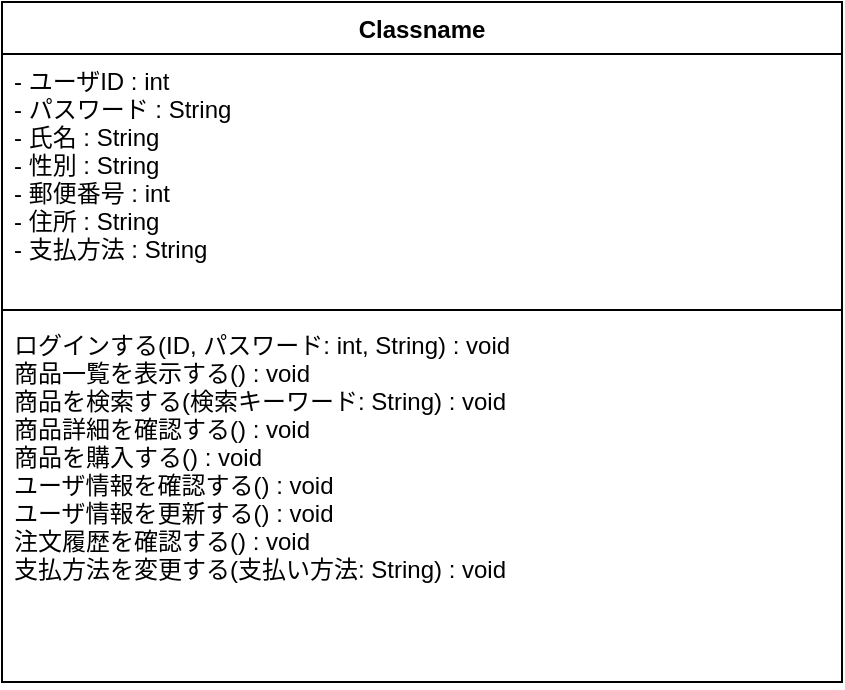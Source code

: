 <mxfile version="14.6.13" type="device"><diagram id="L9FFNVSXZIN8700hM6je" name="第 1 页"><mxGraphModel dx="509" dy="752" grid="1" gridSize="10" guides="1" tooltips="1" connect="1" arrows="1" fold="1" page="1" pageScale="1" pageWidth="827" pageHeight="1169" math="0" shadow="0"><root><mxCell id="0"/><mxCell id="1" parent="0"/><mxCell id="xWs2Nwkqi0myHH0dAfQE-1" value="Classname" style="swimlane;fontStyle=1;align=center;verticalAlign=top;childLayout=stackLayout;horizontal=1;startSize=26;horizontalStack=0;resizeParent=1;resizeParentMax=0;resizeLast=0;collapsible=1;marginBottom=0;" vertex="1" parent="1"><mxGeometry x="50" y="50" width="420" height="340" as="geometry"/></mxCell><mxCell id="xWs2Nwkqi0myHH0dAfQE-2" value="- ユーザID : int&#10;- パスワード : String&#10;- 氏名 : String&#10;- 性別 : String&#10;- 郵便番号 : int&#10;- 住所 : String&#10;- 支払方法 : String" style="text;strokeColor=none;fillColor=none;align=left;verticalAlign=top;spacingLeft=4;spacingRight=4;overflow=hidden;rotatable=0;points=[[0,0.5],[1,0.5]];portConstraint=eastwest;" vertex="1" parent="xWs2Nwkqi0myHH0dAfQE-1"><mxGeometry y="26" width="420" height="124" as="geometry"/></mxCell><mxCell id="xWs2Nwkqi0myHH0dAfQE-3" value="" style="line;strokeWidth=1;fillColor=none;align=left;verticalAlign=middle;spacingTop=-1;spacingLeft=3;spacingRight=3;rotatable=0;labelPosition=right;points=[];portConstraint=eastwest;" vertex="1" parent="xWs2Nwkqi0myHH0dAfQE-1"><mxGeometry y="150" width="420" height="8" as="geometry"/></mxCell><mxCell id="xWs2Nwkqi0myHH0dAfQE-4" value="ログインする(ID, パスワード: int, String) : void&#10;商品一覧を表示する() : void&#10;商品を検索する(検索キーワード: String) : void&#10;商品詳細を確認する() : void&#10;商品を購入する() : void&#10;ユーザ情報を確認する() : void&#10;ユーザ情報を更新する() : void&#10;注文履歴を確認する() : void&#10;支払方法を変更する(支払い方法: String) : void" style="text;strokeColor=none;fillColor=none;align=left;verticalAlign=top;spacingLeft=4;spacingRight=4;overflow=hidden;rotatable=0;points=[[0,0.5],[1,0.5]];portConstraint=eastwest;" vertex="1" parent="xWs2Nwkqi0myHH0dAfQE-1"><mxGeometry y="158" width="420" height="182" as="geometry"/></mxCell></root></mxGraphModel></diagram></mxfile>